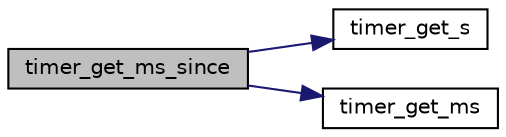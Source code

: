 digraph G
{
  edge [fontname="Helvetica",fontsize="10",labelfontname="Helvetica",labelfontsize="10"];
  node [fontname="Helvetica",fontsize="10",shape=record];
  rankdir="LR";
  Node1 [label="timer_get_ms_since",height=0.2,width=0.4,color="black", fillcolor="grey75", style="filled" fontcolor="black"];
  Node1 -> Node2 [color="midnightblue",fontsize="10",style="solid",fontname="Helvetica"];
  Node2 [label="timer_get_s",height=0.2,width=0.4,color="black", fillcolor="white", style="filled",URL="$timer_8c.html#ab6c703a6a9adf29cd8c1bd53dd265492"];
  Node1 -> Node3 [color="midnightblue",fontsize="10",style="solid",fontname="Helvetica"];
  Node3 [label="timer_get_ms",height=0.2,width=0.4,color="black", fillcolor="white", style="filled",URL="$timer_8c.html#a7bfb941aa1d0a8b119f2853ce64a9886"];
}
